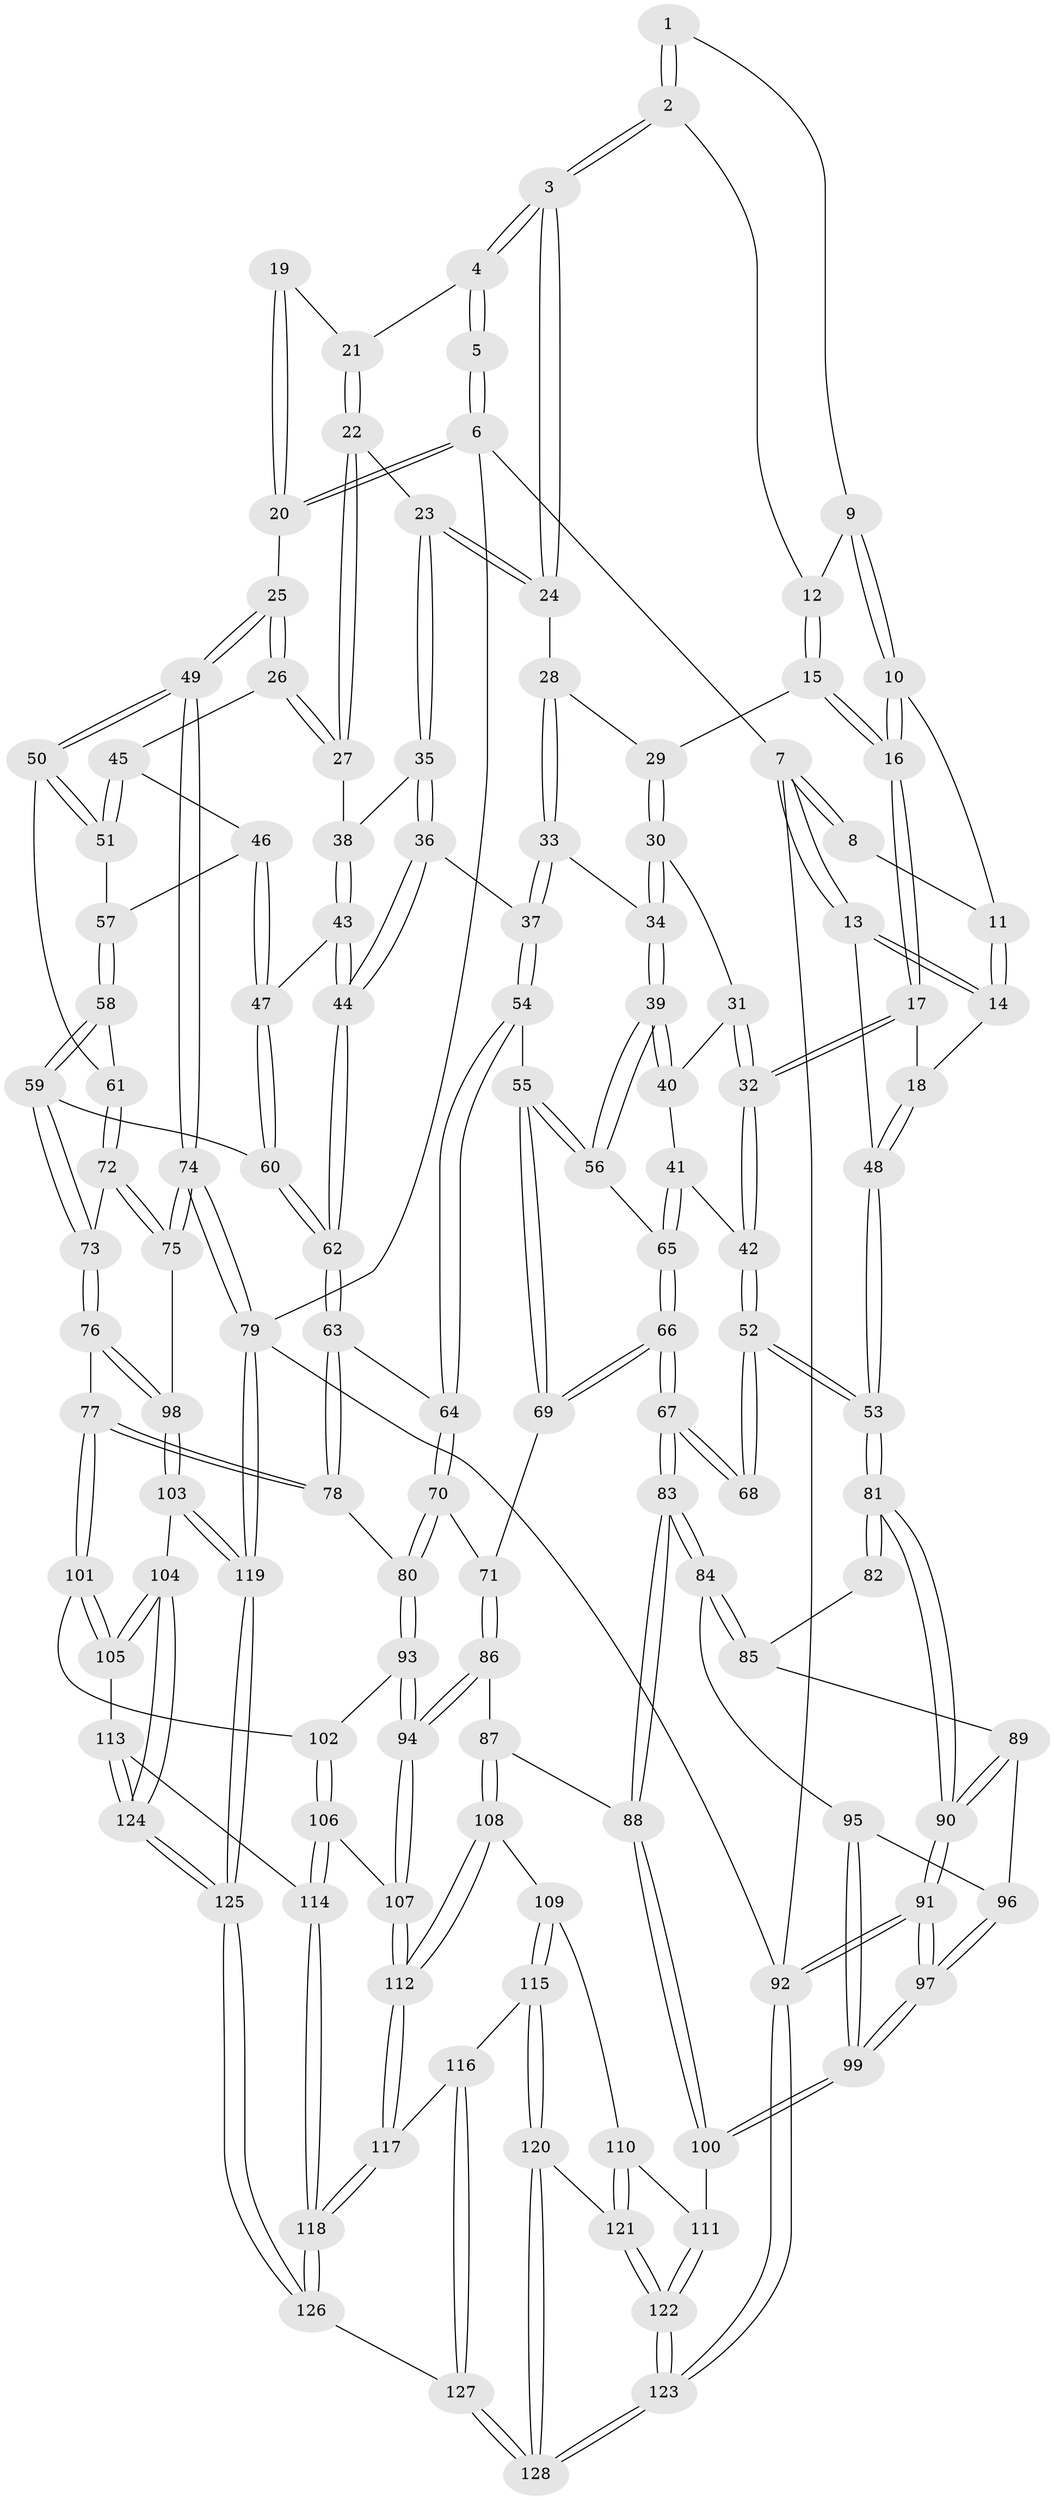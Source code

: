 // Generated by graph-tools (version 1.1) at 2025/51/03/09/25 03:51:09]
// undirected, 128 vertices, 317 edges
graph export_dot {
graph [start="1"]
  node [color=gray90,style=filled];
  1 [pos="+0.19460804986343544+0"];
  2 [pos="+0.54557379801344+0"];
  3 [pos="+0.55023712112438+0"];
  4 [pos="+0.6094945947378904+0"];
  5 [pos="+0.8988021935879318+0"];
  6 [pos="+1+0"];
  7 [pos="+0+0"];
  8 [pos="+0.1441740903668775+0"];
  9 [pos="+0.19915598274516907+0.10883601077760868"];
  10 [pos="+0.1526607225331945+0.12981565446037244"];
  11 [pos="+0.08998796163365551+0.10880638008132726"];
  12 [pos="+0.23917410807313866+0.12477675631810439"];
  13 [pos="+0+0.07861213163131114"];
  14 [pos="+0.019394631629220966+0.13811261845865264"];
  15 [pos="+0.2642613636502682+0.19407490918731307"];
  16 [pos="+0.15513248884280578+0.276186243178303"];
  17 [pos="+0.1389123652339226+0.3091499448742743"];
  18 [pos="+0.12808994087457062+0.30700173632028877"];
  19 [pos="+0.9042431556320841+0.12793737252166015"];
  20 [pos="+1+0.19889598237463993"];
  21 [pos="+0.8466255548226359+0.13014977750863205"];
  22 [pos="+0.8227896858526939+0.21679030820448877"];
  23 [pos="+0.7259342533982889+0.25827874554543473"];
  24 [pos="+0.5430878600557083+0.05049781929842486"];
  25 [pos="+1+0.29614396257104153"];
  26 [pos="+0.948474390291532+0.31589379794916356"];
  27 [pos="+0.9217152589299901+0.30692727267804903"];
  28 [pos="+0.506771409799553+0.13249666598642398"];
  29 [pos="+0.294970386501091+0.20594178510133448"];
  30 [pos="+0.306055533196079+0.3078557108818437"];
  31 [pos="+0.29262018466732176+0.313571352143809"];
  32 [pos="+0.1656106725372854+0.34348585097357104"];
  33 [pos="+0.48256451492332847+0.30706607868334596"];
  34 [pos="+0.434787056923134+0.3393374804252928"];
  35 [pos="+0.7259444430902847+0.2588017814558819"];
  36 [pos="+0.5884792398571946+0.40145737654512303"];
  37 [pos="+0.5883654555275013+0.40140940783958823"];
  38 [pos="+0.7700477633452982+0.3410624513973195"];
  39 [pos="+0.38841894289949636+0.4344224421370466"];
  40 [pos="+0.2994901711805524+0.3836999305938819"];
  41 [pos="+0.20863692770368042+0.4319838233959332"];
  42 [pos="+0.17363842309749133+0.3946853891114742"];
  43 [pos="+0.7576811933026629+0.43300486210417444"];
  44 [pos="+0.6222126374018345+0.43424529232015996"];
  45 [pos="+0.8997341885231388+0.37078072356064823"];
  46 [pos="+0.8052426253769106+0.433270938045937"];
  47 [pos="+0.7585200950616025+0.4337920315739234"];
  48 [pos="+0+0.38353802432470896"];
  49 [pos="+1+0.44966560737131744"];
  50 [pos="+0.96638083164447+0.5197116836067777"];
  51 [pos="+0.8872791429362696+0.4704341098411579"];
  52 [pos="+0.09795382354781651+0.4670508730845338"];
  53 [pos="+0+0.44064639501065056"];
  54 [pos="+0.49892316028403416+0.5010520403186939"];
  55 [pos="+0.407851743090454+0.5046173824125246"];
  56 [pos="+0.3867607708454301+0.4392442516497928"];
  57 [pos="+0.8640787309843045+0.4664458364877637"];
  58 [pos="+0.835268403252518+0.540388686409169"];
  59 [pos="+0.7778125521220949+0.5525332405505065"];
  60 [pos="+0.7749888962666349+0.548363424219703"];
  61 [pos="+0.9327937520246578+0.5496380826475852"];
  62 [pos="+0.6193599944781194+0.5558966340509035"];
  63 [pos="+0.6185231650150743+0.5576928152663029"];
  64 [pos="+0.5390464330894345+0.5730123094382936"];
  65 [pos="+0.23642357552240947+0.46906828734863587"];
  66 [pos="+0.23362807991424175+0.5651314906758136"];
  67 [pos="+0.1959618856372174+0.636221688221236"];
  68 [pos="+0.10474405450206216+0.5734359436480079"];
  69 [pos="+0.39931490606532566+0.5512477179435596"];
  70 [pos="+0.482227851421566+0.6242503931701983"];
  71 [pos="+0.40668901617693165+0.5708422054623179"];
  72 [pos="+0.898727068826283+0.6358384571575794"];
  73 [pos="+0.7843080138808622+0.6743909462473452"];
  74 [pos="+1+0.7315277729546599"];
  75 [pos="+1+0.7495241401345031"];
  76 [pos="+0.7667922432003302+0.7032703752100798"];
  77 [pos="+0.7446908224011974+0.7133798035977017"];
  78 [pos="+0.6452419124055827+0.649136006276951"];
  79 [pos="+1+1"];
  80 [pos="+0.49902562975468384+0.722636900225586"];
  81 [pos="+0+0.47942356197163893"];
  82 [pos="+0.02940900206814022+0.5779043882547995"];
  83 [pos="+0.20185788842421254+0.6797617031923853"];
  84 [pos="+0.15636127337617434+0.7040899143883117"];
  85 [pos="+0.03312145125890909+0.6611557262206843"];
  86 [pos="+0.32227572147481914+0.6962416644073806"];
  87 [pos="+0.24989367139342988+0.7158314072266017"];
  88 [pos="+0.2380307668485787+0.7081536683286991"];
  89 [pos="+0+0.6897673127711881"];
  90 [pos="+0+0.7476615014857559"];
  91 [pos="+0+1"];
  92 [pos="+0+1"];
  93 [pos="+0.49537227231969333+0.7331320134325684"];
  94 [pos="+0.48918084991780686+0.7412083267449868"];
  95 [pos="+0.14870117689432258+0.711195532919362"];
  96 [pos="+0.051870542079255545+0.7215007319783785"];
  97 [pos="+0+1"];
  98 [pos="+0.9167128538888504+0.8105030174512048"];
  99 [pos="+0.05015568409318938+0.8653859884071284"];
  100 [pos="+0.13995286951021688+0.8744279726366135"];
  101 [pos="+0.726235866481252+0.7501554646645545"];
  102 [pos="+0.6099737971581899+0.7644849350214865"];
  103 [pos="+0.8882158285107233+0.8994110036643254"];
  104 [pos="+0.7840183234538083+0.8945110761154668"];
  105 [pos="+0.7172351992301602+0.8136921463395669"];
  106 [pos="+0.6046708229072588+0.849112762980341"];
  107 [pos="+0.48324196601585456+0.7950891032468937"];
  108 [pos="+0.26536423096259076+0.7667176888980625"];
  109 [pos="+0.26578839238928376+0.7988983299230075"];
  110 [pos="+0.2398021991300916+0.8739584904565827"];
  111 [pos="+0.18890127115081035+0.8911052196402288"];
  112 [pos="+0.45995100151443286+0.8378050425319904"];
  113 [pos="+0.6401857380471319+0.8772108106447084"];
  114 [pos="+0.6374198297270689+0.8765223751456604"];
  115 [pos="+0.3733304626439986+0.8897880760871685"];
  116 [pos="+0.40607957297655095+0.8914860964326816"];
  117 [pos="+0.4587066494677596+0.8437167804730723"];
  118 [pos="+0.5230045151205668+0.9292171525359604"];
  119 [pos="+1+1"];
  120 [pos="+0.2844176942535156+0.9378422871773562"];
  121 [pos="+0.2763729171062261+0.9309251315155084"];
  122 [pos="+0.171361702948741+0.9860851102619064"];
  123 [pos="+0+1"];
  124 [pos="+0.6820380155848677+1"];
  125 [pos="+0.660739133050809+1"];
  126 [pos="+0.5505187870585307+1"];
  127 [pos="+0.3960158203061087+1"];
  128 [pos="+0.3550810049873741+1"];
  1 -- 2;
  1 -- 2;
  1 -- 9;
  2 -- 3;
  2 -- 3;
  2 -- 12;
  3 -- 4;
  3 -- 4;
  3 -- 24;
  3 -- 24;
  4 -- 5;
  4 -- 5;
  4 -- 21;
  5 -- 6;
  5 -- 6;
  6 -- 7;
  6 -- 20;
  6 -- 20;
  6 -- 79;
  7 -- 8;
  7 -- 8;
  7 -- 13;
  7 -- 13;
  7 -- 92;
  8 -- 11;
  9 -- 10;
  9 -- 10;
  9 -- 12;
  10 -- 11;
  10 -- 16;
  10 -- 16;
  11 -- 14;
  11 -- 14;
  12 -- 15;
  12 -- 15;
  13 -- 14;
  13 -- 14;
  13 -- 48;
  14 -- 18;
  15 -- 16;
  15 -- 16;
  15 -- 29;
  16 -- 17;
  16 -- 17;
  17 -- 18;
  17 -- 32;
  17 -- 32;
  18 -- 48;
  18 -- 48;
  19 -- 20;
  19 -- 20;
  19 -- 21;
  20 -- 25;
  21 -- 22;
  21 -- 22;
  22 -- 23;
  22 -- 27;
  22 -- 27;
  23 -- 24;
  23 -- 24;
  23 -- 35;
  23 -- 35;
  24 -- 28;
  25 -- 26;
  25 -- 26;
  25 -- 49;
  25 -- 49;
  26 -- 27;
  26 -- 27;
  26 -- 45;
  27 -- 38;
  28 -- 29;
  28 -- 33;
  28 -- 33;
  29 -- 30;
  29 -- 30;
  30 -- 31;
  30 -- 34;
  30 -- 34;
  31 -- 32;
  31 -- 32;
  31 -- 40;
  32 -- 42;
  32 -- 42;
  33 -- 34;
  33 -- 37;
  33 -- 37;
  34 -- 39;
  34 -- 39;
  35 -- 36;
  35 -- 36;
  35 -- 38;
  36 -- 37;
  36 -- 44;
  36 -- 44;
  37 -- 54;
  37 -- 54;
  38 -- 43;
  38 -- 43;
  39 -- 40;
  39 -- 40;
  39 -- 56;
  39 -- 56;
  40 -- 41;
  41 -- 42;
  41 -- 65;
  41 -- 65;
  42 -- 52;
  42 -- 52;
  43 -- 44;
  43 -- 44;
  43 -- 47;
  44 -- 62;
  44 -- 62;
  45 -- 46;
  45 -- 51;
  45 -- 51;
  46 -- 47;
  46 -- 47;
  46 -- 57;
  47 -- 60;
  47 -- 60;
  48 -- 53;
  48 -- 53;
  49 -- 50;
  49 -- 50;
  49 -- 74;
  49 -- 74;
  50 -- 51;
  50 -- 51;
  50 -- 61;
  51 -- 57;
  52 -- 53;
  52 -- 53;
  52 -- 68;
  52 -- 68;
  53 -- 81;
  53 -- 81;
  54 -- 55;
  54 -- 64;
  54 -- 64;
  55 -- 56;
  55 -- 56;
  55 -- 69;
  55 -- 69;
  56 -- 65;
  57 -- 58;
  57 -- 58;
  58 -- 59;
  58 -- 59;
  58 -- 61;
  59 -- 60;
  59 -- 73;
  59 -- 73;
  60 -- 62;
  60 -- 62;
  61 -- 72;
  61 -- 72;
  62 -- 63;
  62 -- 63;
  63 -- 64;
  63 -- 78;
  63 -- 78;
  64 -- 70;
  64 -- 70;
  65 -- 66;
  65 -- 66;
  66 -- 67;
  66 -- 67;
  66 -- 69;
  66 -- 69;
  67 -- 68;
  67 -- 68;
  67 -- 83;
  67 -- 83;
  69 -- 71;
  70 -- 71;
  70 -- 80;
  70 -- 80;
  71 -- 86;
  71 -- 86;
  72 -- 73;
  72 -- 75;
  72 -- 75;
  73 -- 76;
  73 -- 76;
  74 -- 75;
  74 -- 75;
  74 -- 79;
  74 -- 79;
  75 -- 98;
  76 -- 77;
  76 -- 98;
  76 -- 98;
  77 -- 78;
  77 -- 78;
  77 -- 101;
  77 -- 101;
  78 -- 80;
  79 -- 119;
  79 -- 119;
  79 -- 92;
  80 -- 93;
  80 -- 93;
  81 -- 82;
  81 -- 82;
  81 -- 90;
  81 -- 90;
  82 -- 85;
  83 -- 84;
  83 -- 84;
  83 -- 88;
  83 -- 88;
  84 -- 85;
  84 -- 85;
  84 -- 95;
  85 -- 89;
  86 -- 87;
  86 -- 94;
  86 -- 94;
  87 -- 88;
  87 -- 108;
  87 -- 108;
  88 -- 100;
  88 -- 100;
  89 -- 90;
  89 -- 90;
  89 -- 96;
  90 -- 91;
  90 -- 91;
  91 -- 92;
  91 -- 92;
  91 -- 97;
  91 -- 97;
  92 -- 123;
  92 -- 123;
  93 -- 94;
  93 -- 94;
  93 -- 102;
  94 -- 107;
  94 -- 107;
  95 -- 96;
  95 -- 99;
  95 -- 99;
  96 -- 97;
  96 -- 97;
  97 -- 99;
  97 -- 99;
  98 -- 103;
  98 -- 103;
  99 -- 100;
  99 -- 100;
  100 -- 111;
  101 -- 102;
  101 -- 105;
  101 -- 105;
  102 -- 106;
  102 -- 106;
  103 -- 104;
  103 -- 119;
  103 -- 119;
  104 -- 105;
  104 -- 105;
  104 -- 124;
  104 -- 124;
  105 -- 113;
  106 -- 107;
  106 -- 114;
  106 -- 114;
  107 -- 112;
  107 -- 112;
  108 -- 109;
  108 -- 112;
  108 -- 112;
  109 -- 110;
  109 -- 115;
  109 -- 115;
  110 -- 111;
  110 -- 121;
  110 -- 121;
  111 -- 122;
  111 -- 122;
  112 -- 117;
  112 -- 117;
  113 -- 114;
  113 -- 124;
  113 -- 124;
  114 -- 118;
  114 -- 118;
  115 -- 116;
  115 -- 120;
  115 -- 120;
  116 -- 117;
  116 -- 127;
  116 -- 127;
  117 -- 118;
  117 -- 118;
  118 -- 126;
  118 -- 126;
  119 -- 125;
  119 -- 125;
  120 -- 121;
  120 -- 128;
  120 -- 128;
  121 -- 122;
  121 -- 122;
  122 -- 123;
  122 -- 123;
  123 -- 128;
  123 -- 128;
  124 -- 125;
  124 -- 125;
  125 -- 126;
  125 -- 126;
  126 -- 127;
  127 -- 128;
  127 -- 128;
}
